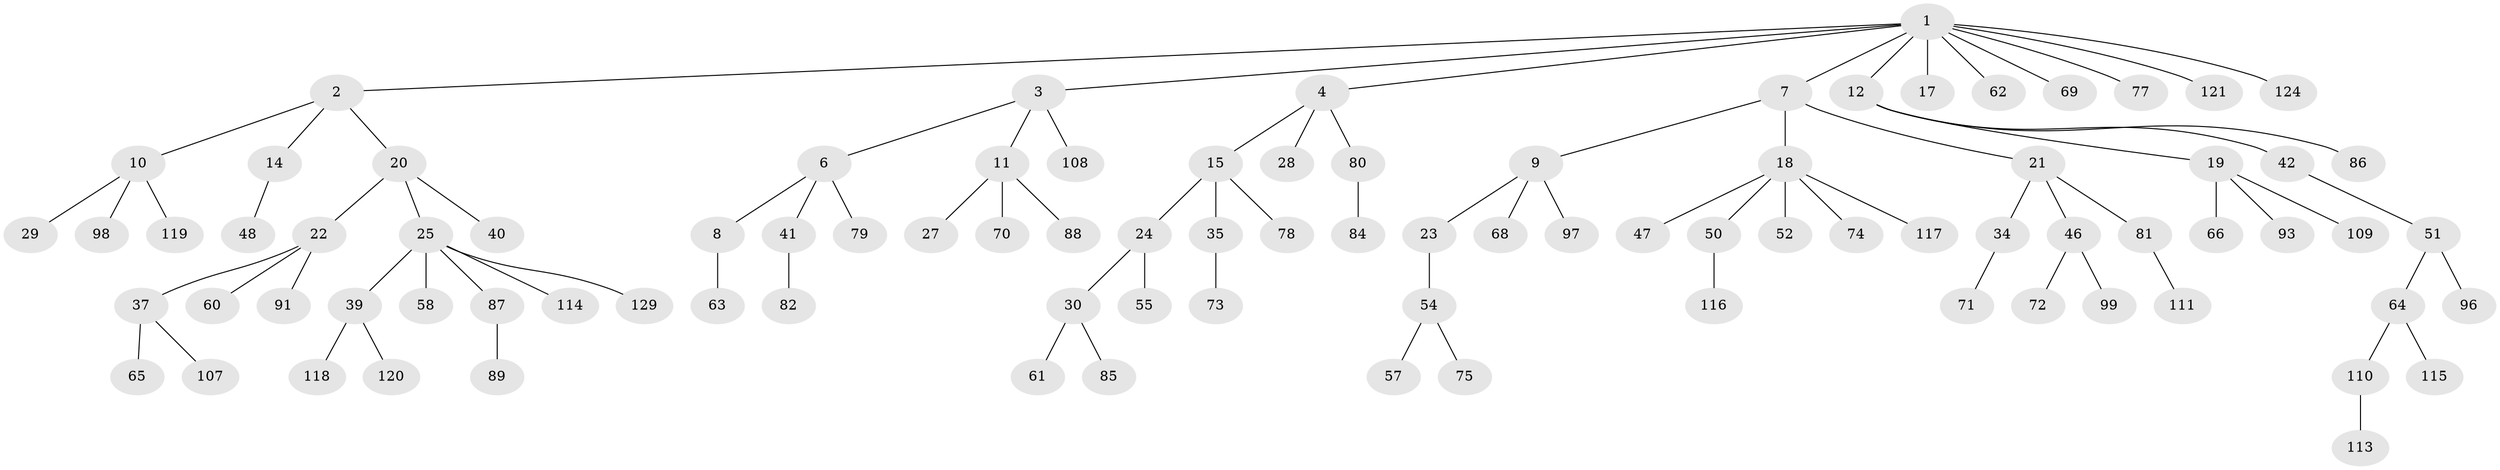 // original degree distribution, {11: 0.007692307692307693, 4: 0.1076923076923077, 3: 0.1076923076923077, 5: 0.038461538461538464, 2: 0.2153846153846154, 1: 0.5230769230769231}
// Generated by graph-tools (version 1.1) at 2025/11/02/27/25 16:11:26]
// undirected, 92 vertices, 91 edges
graph export_dot {
graph [start="1"]
  node [color=gray90,style=filled];
  1 [super="+94"];
  2;
  3 [super="+5"];
  4 [super="+45"];
  6 [super="+122"];
  7;
  8 [super="+31"];
  9 [super="+16"];
  10 [super="+26"];
  11 [super="+13"];
  12 [super="+67"];
  14 [super="+100"];
  15;
  17;
  18 [super="+43"];
  19 [super="+106"];
  20 [super="+36"];
  21 [super="+44"];
  22 [super="+125"];
  23 [super="+95"];
  24 [super="+33"];
  25 [super="+32"];
  27;
  28 [super="+126"];
  29;
  30 [super="+105"];
  34;
  35 [super="+38"];
  37 [super="+49"];
  39 [super="+76"];
  40 [super="+59"];
  41;
  42;
  46 [super="+53"];
  47;
  48;
  50 [super="+112"];
  51 [super="+128"];
  52;
  54 [super="+56"];
  55 [super="+101"];
  57 [super="+90"];
  58;
  60;
  61;
  62;
  63;
  64 [super="+103"];
  65;
  66;
  68;
  69;
  70;
  71;
  72;
  73;
  74;
  75;
  77 [super="+92"];
  78 [super="+83"];
  79;
  80;
  81;
  82 [super="+127"];
  84;
  85;
  86;
  87 [super="+102"];
  88 [super="+104"];
  89;
  91;
  93;
  96;
  97;
  98;
  99;
  107;
  108;
  109;
  110 [super="+123"];
  111;
  113;
  114;
  115;
  116;
  117;
  118;
  119;
  120;
  121 [super="+130"];
  124;
  129;
  1 -- 2;
  1 -- 3;
  1 -- 4;
  1 -- 7;
  1 -- 12;
  1 -- 17;
  1 -- 62;
  1 -- 69;
  1 -- 77;
  1 -- 124;
  1 -- 121;
  2 -- 10;
  2 -- 14;
  2 -- 20;
  3 -- 6;
  3 -- 11;
  3 -- 108;
  4 -- 15;
  4 -- 28;
  4 -- 80;
  6 -- 8;
  6 -- 41;
  6 -- 79;
  7 -- 9;
  7 -- 18;
  7 -- 21;
  8 -- 63;
  9 -- 23;
  9 -- 97;
  9 -- 68;
  10 -- 29;
  10 -- 98;
  10 -- 119;
  11 -- 27;
  11 -- 88;
  11 -- 70;
  12 -- 19;
  12 -- 42;
  12 -- 86;
  14 -- 48;
  15 -- 24;
  15 -- 35;
  15 -- 78;
  18 -- 47;
  18 -- 50;
  18 -- 117;
  18 -- 52;
  18 -- 74;
  19 -- 66;
  19 -- 93;
  19 -- 109;
  20 -- 22;
  20 -- 25;
  20 -- 40;
  21 -- 34;
  21 -- 46;
  21 -- 81;
  22 -- 37;
  22 -- 60;
  22 -- 91;
  23 -- 54;
  24 -- 30;
  24 -- 55;
  25 -- 39;
  25 -- 114;
  25 -- 129;
  25 -- 58;
  25 -- 87;
  30 -- 61;
  30 -- 85;
  34 -- 71;
  35 -- 73;
  37 -- 65;
  37 -- 107;
  39 -- 118;
  39 -- 120;
  41 -- 82;
  42 -- 51;
  46 -- 72;
  46 -- 99;
  50 -- 116;
  51 -- 64;
  51 -- 96;
  54 -- 57;
  54 -- 75;
  64 -- 115;
  64 -- 110;
  80 -- 84;
  81 -- 111;
  87 -- 89;
  110 -- 113;
}
